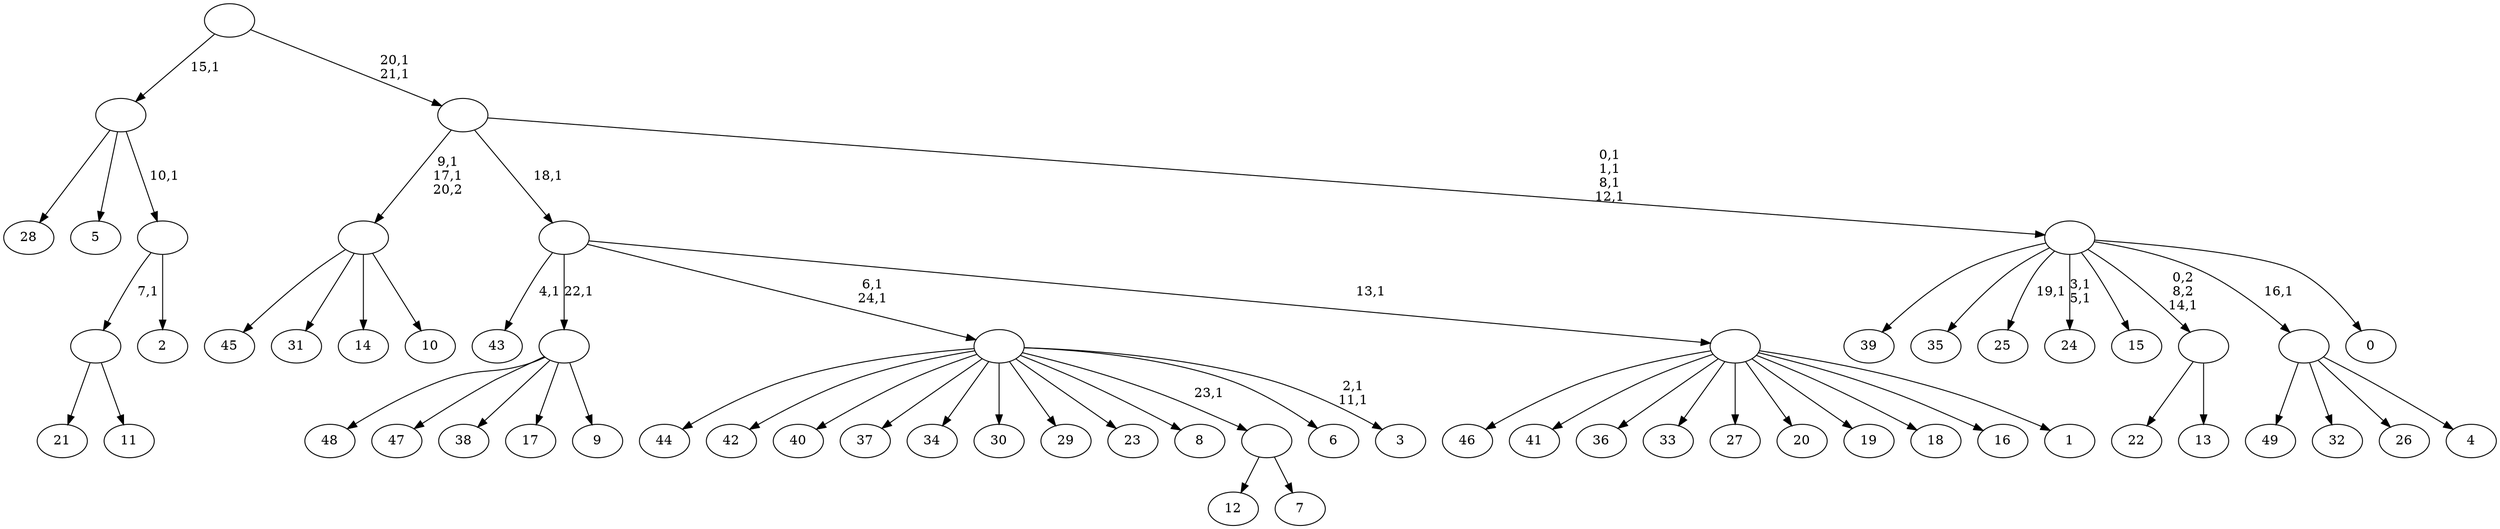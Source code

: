 digraph T {
	75 [label="49"]
	74 [label="48"]
	73 [label="47"]
	72 [label="46"]
	71 [label="45"]
	70 [label="44"]
	69 [label="43"]
	67 [label="42"]
	66 [label="41"]
	65 [label="40"]
	64 [label="39"]
	63 [label="38"]
	62 [label="37"]
	61 [label="36"]
	60 [label="35"]
	59 [label="34"]
	58 [label="33"]
	57 [label="32"]
	56 [label="31"]
	55 [label="30"]
	54 [label="29"]
	53 [label="28"]
	52 [label="27"]
	51 [label="26"]
	50 [label="25"]
	48 [label="24"]
	45 [label="23"]
	44 [label="22"]
	43 [label="21"]
	42 [label="20"]
	41 [label="19"]
	40 [label="18"]
	39 [label="17"]
	38 [label="16"]
	37 [label="15"]
	36 [label="14"]
	35 [label="13"]
	34 [label=""]
	33 [label="12"]
	32 [label="11"]
	31 [label=""]
	30 [label="10"]
	29 [label=""]
	27 [label="9"]
	26 [label=""]
	25 [label="8"]
	24 [label="7"]
	23 [label=""]
	22 [label="6"]
	21 [label="5"]
	20 [label="4"]
	19 [label=""]
	18 [label="3"]
	15 [label=""]
	13 [label="2"]
	12 [label=""]
	11 [label=""]
	10 [label="1"]
	9 [label=""]
	8 [label=""]
	7 [label="0"]
	6 [label=""]
	2 [label=""]
	0 [label=""]
	34 -> 44 [label=""]
	34 -> 35 [label=""]
	31 -> 43 [label=""]
	31 -> 32 [label=""]
	29 -> 71 [label=""]
	29 -> 56 [label=""]
	29 -> 36 [label=""]
	29 -> 30 [label=""]
	26 -> 74 [label=""]
	26 -> 73 [label=""]
	26 -> 63 [label=""]
	26 -> 39 [label=""]
	26 -> 27 [label=""]
	23 -> 33 [label=""]
	23 -> 24 [label=""]
	19 -> 75 [label=""]
	19 -> 57 [label=""]
	19 -> 51 [label=""]
	19 -> 20 [label=""]
	15 -> 18 [label="2,1\n11,1"]
	15 -> 70 [label=""]
	15 -> 67 [label=""]
	15 -> 65 [label=""]
	15 -> 62 [label=""]
	15 -> 59 [label=""]
	15 -> 55 [label=""]
	15 -> 54 [label=""]
	15 -> 45 [label=""]
	15 -> 25 [label=""]
	15 -> 23 [label="23,1"]
	15 -> 22 [label=""]
	12 -> 31 [label="7,1"]
	12 -> 13 [label=""]
	11 -> 53 [label=""]
	11 -> 21 [label=""]
	11 -> 12 [label="10,1"]
	9 -> 72 [label=""]
	9 -> 66 [label=""]
	9 -> 61 [label=""]
	9 -> 58 [label=""]
	9 -> 52 [label=""]
	9 -> 42 [label=""]
	9 -> 41 [label=""]
	9 -> 40 [label=""]
	9 -> 38 [label=""]
	9 -> 10 [label=""]
	8 -> 15 [label="6,1\n24,1"]
	8 -> 69 [label="4,1"]
	8 -> 26 [label="22,1"]
	8 -> 9 [label="13,1"]
	6 -> 48 [label="3,1\n5,1"]
	6 -> 50 [label="19,1"]
	6 -> 64 [label=""]
	6 -> 60 [label=""]
	6 -> 37 [label=""]
	6 -> 34 [label="0,2\n8,2\n14,1"]
	6 -> 19 [label="16,1"]
	6 -> 7 [label=""]
	2 -> 6 [label="0,1\n1,1\n8,1\n12,1"]
	2 -> 29 [label="9,1\n17,1\n20,2"]
	2 -> 8 [label="18,1"]
	0 -> 2 [label="20,1\n21,1"]
	0 -> 11 [label="15,1"]
}
